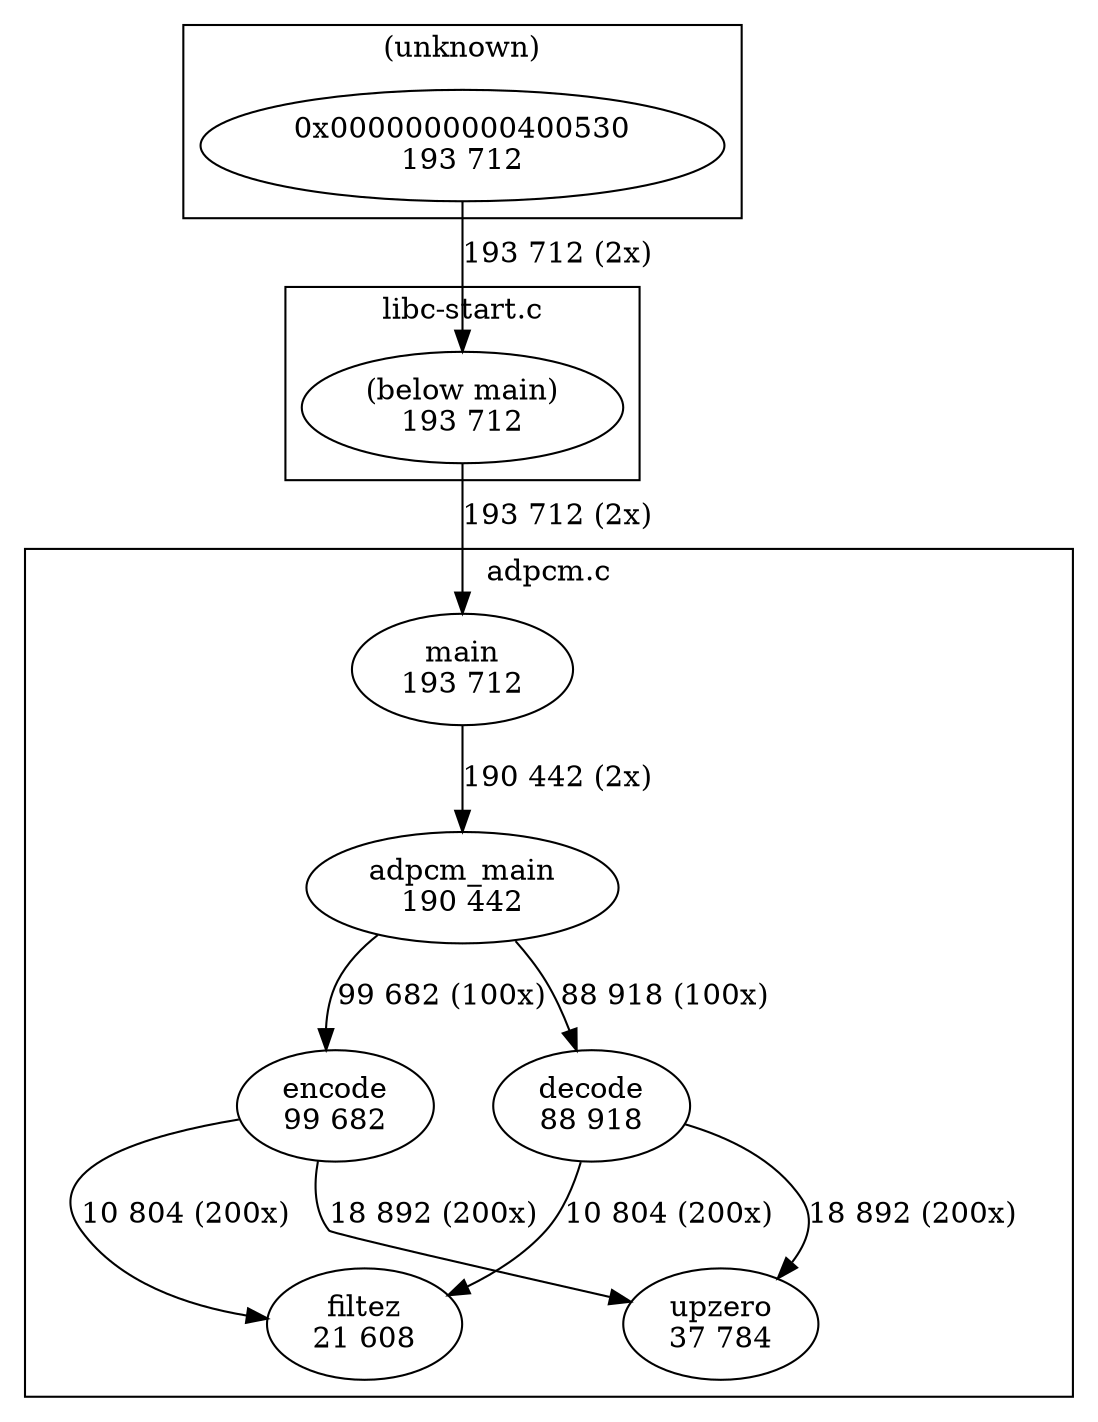 digraph "callgraph" {
subgraph "cluster0" { label="libc-start.c";
  F12068c8 [label="(below main)\n193 712"];
}
subgraph "cluster1" { label="(unknown)";
  F1291da8 [label="0x0000000000400530\n193 712"];
}
subgraph "cluster2" { label="adpcm.c";
  F1350948 [label="main\n193 712"];
  F1426708 [label="filtez\n21 608"];
  F1426c78 [label="encode\n99 682"];
  F14285a8 [label="upzero\n37 784"];
  F14299e8 [label="decode\n88 918"];
  F1443e78 [label="adpcm_main\n190 442"];
}
  F12068c8 -> F1350948 [weight=2,label="193 712 (2x)"];
  F1291da8 -> F12068c8 [weight=2,label="193 712 (2x)"];
  F1350948 -> F1443e78 [weight=2,label="190 442 (2x)"];
  F1426c78 -> F1426708 [weight=2,label="10 804 (200x)"];
  F1426c78 -> F14285a8 [weight=2,label="18 892 (200x)"];
  F14299e8 -> F1426708 [weight=2,label="10 804 (200x)"];
  F14299e8 -> F14285a8 [weight=2,label="18 892 (200x)"];
  F1443e78 -> F1426c78 [weight=2,label="99 682 (100x)"];
  F1443e78 -> F14299e8 [weight=2,label="88 918 (100x)"];
}
